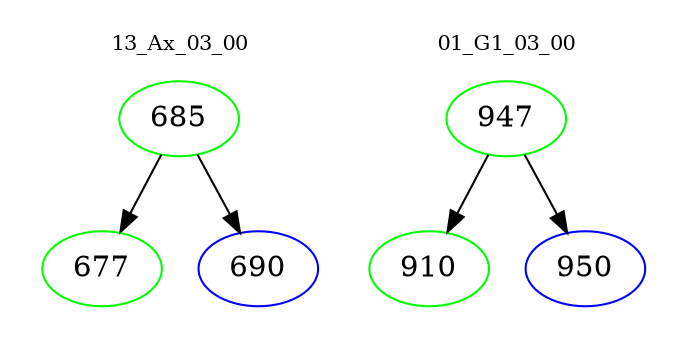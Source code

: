digraph{
subgraph cluster_0 {
color = white
label = "13_Ax_03_00";
fontsize=10;
T0_685 [label="685", color="green"]
T0_685 -> T0_677 [color="black"]
T0_677 [label="677", color="green"]
T0_685 -> T0_690 [color="black"]
T0_690 [label="690", color="blue"]
}
subgraph cluster_1 {
color = white
label = "01_G1_03_00";
fontsize=10;
T1_947 [label="947", color="green"]
T1_947 -> T1_910 [color="black"]
T1_910 [label="910", color="green"]
T1_947 -> T1_950 [color="black"]
T1_950 [label="950", color="blue"]
}
}
